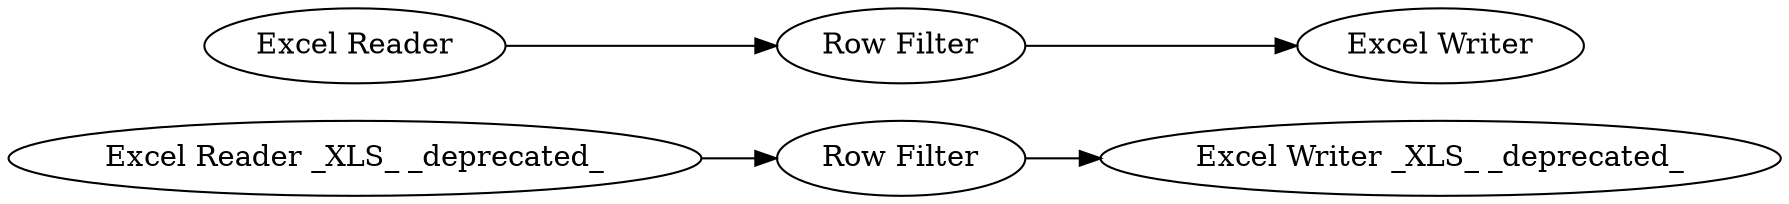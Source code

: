 digraph {
	87 -> 84
	31 -> 86
	3 -> 87
	77 -> 31
	86 [label="Excel Writer"]
	84 [label="Excel Writer _XLS_ _deprecated_"]
	87 [label="Row Filter"]
	31 [label="Row Filter"]
	77 [label="Excel Reader"]
	3 [label="Excel Reader _XLS_ _deprecated_"]
	rankdir=LR
}
